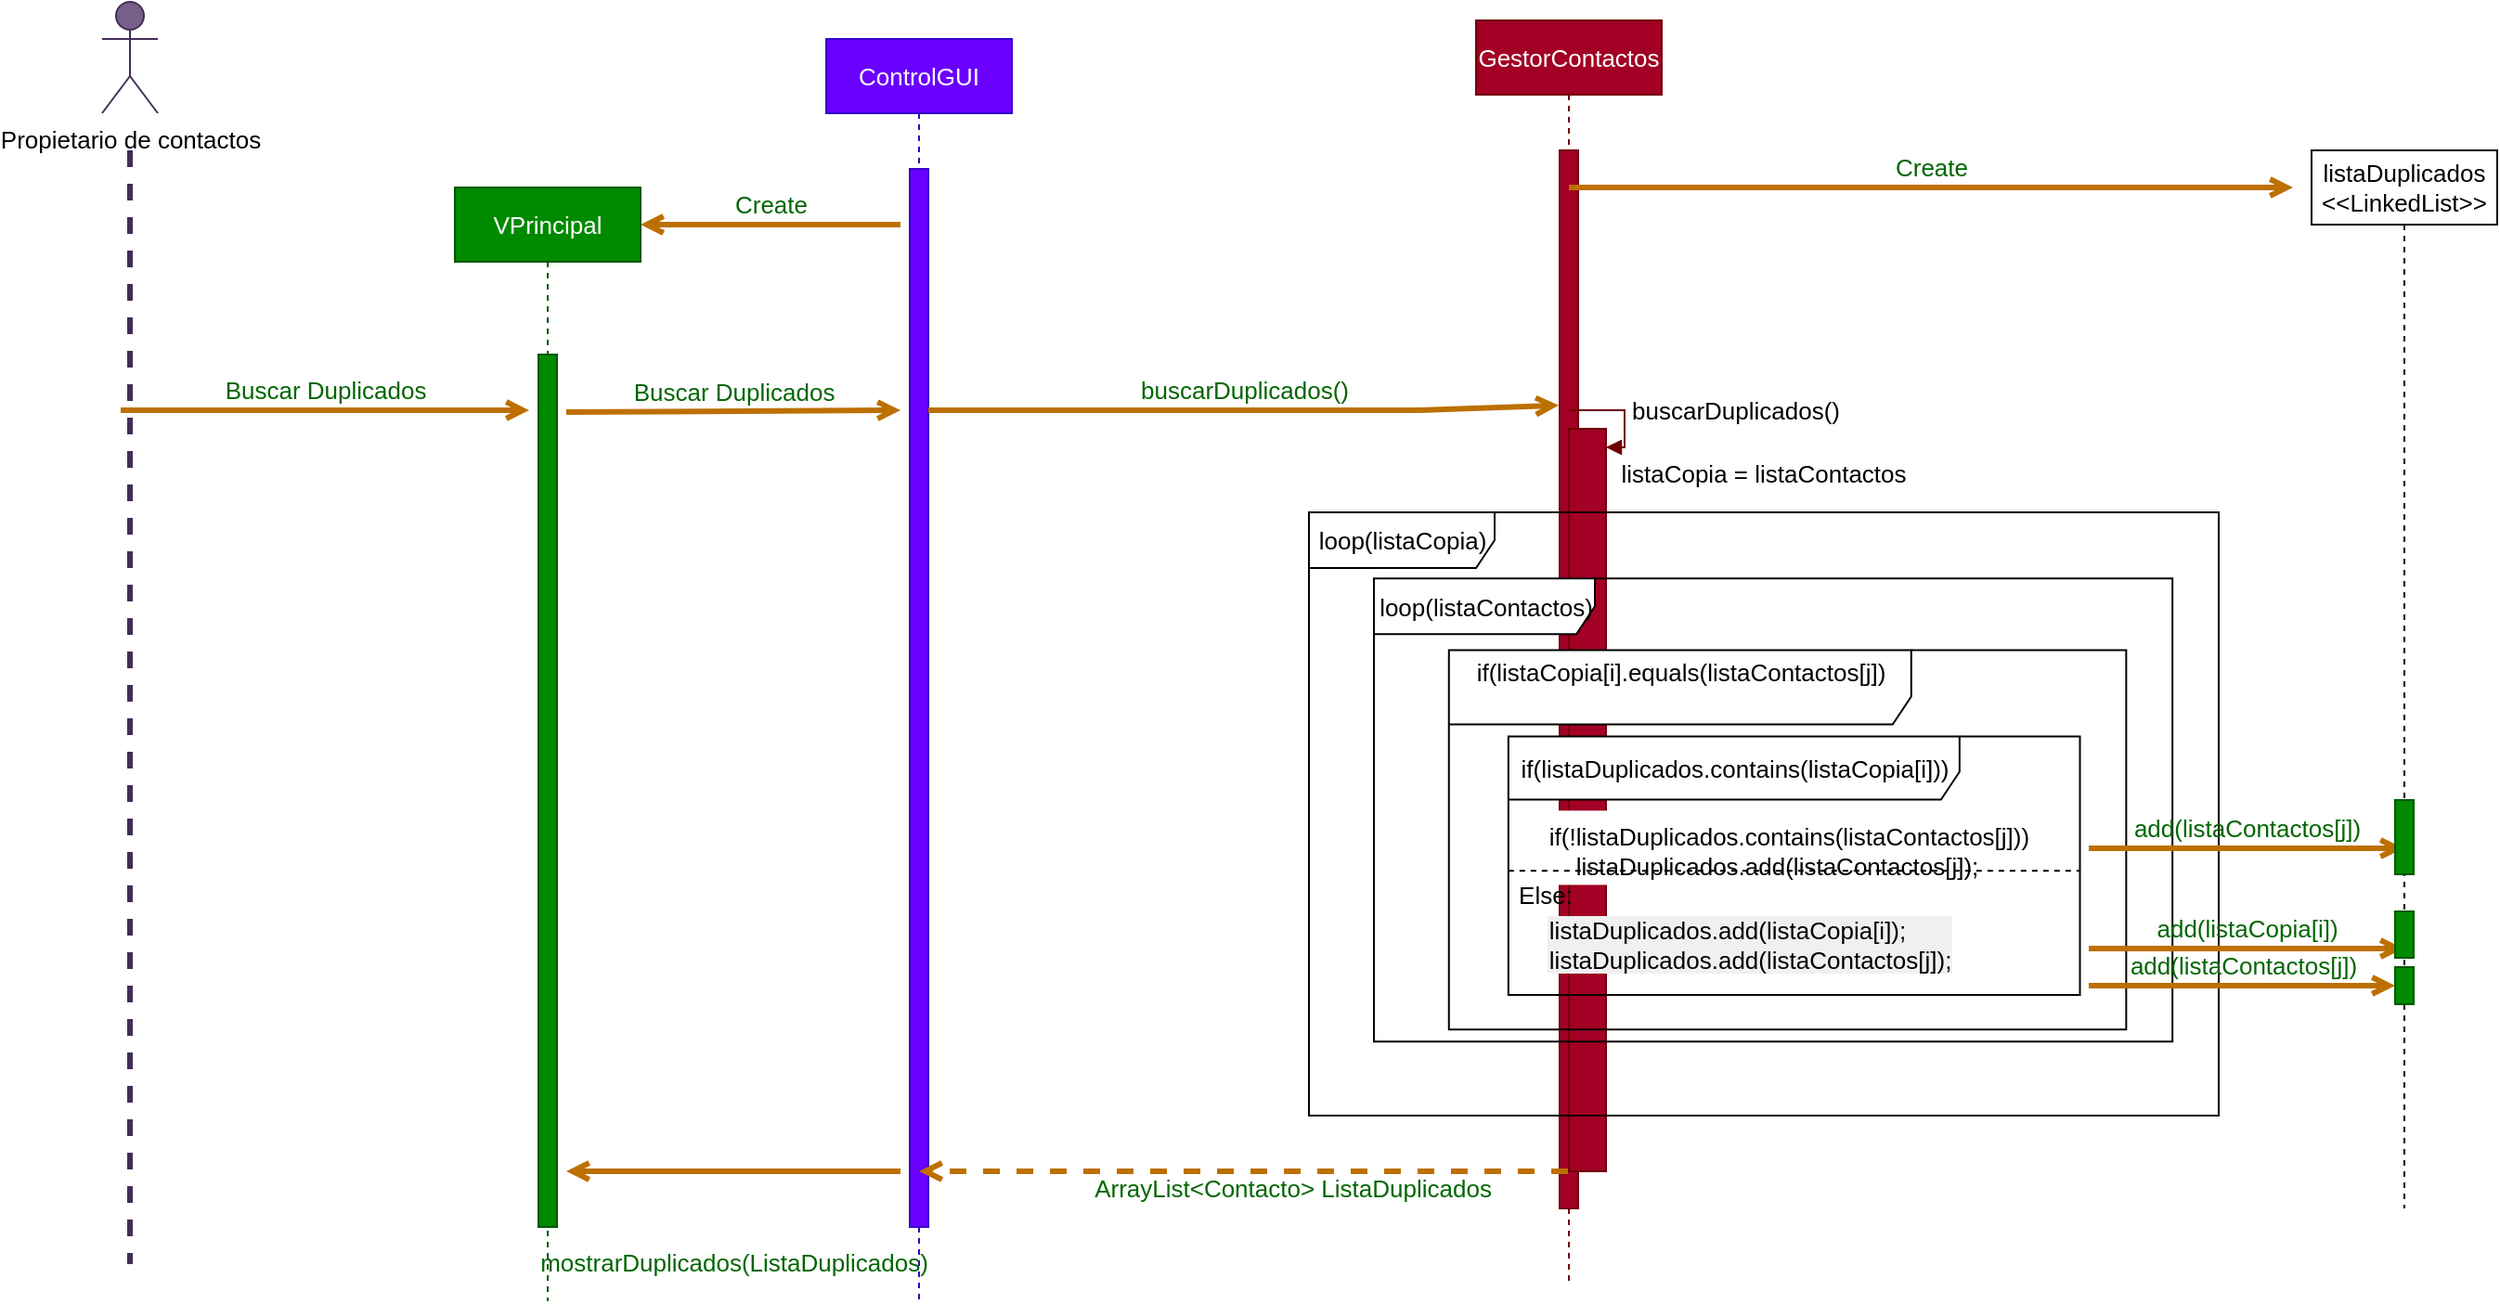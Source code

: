 <mxfile>
    <diagram id="LKaKQfK8-kJvVLxzSaqW" name="Página-1">
        <mxGraphModel dx="1165" dy="-524" grid="1" gridSize="10" guides="1" tooltips="1" connect="1" arrows="1" fold="1" page="1" pageScale="1" pageWidth="1600" pageHeight="1200" background="#ffffff" math="0" shadow="0">
            <root>
                <mxCell id="0"/>
                <mxCell id="1" parent="0"/>
                <mxCell id="111" value="Propietario de contactos" style="shape=umlActor;verticalLabelPosition=bottom;verticalAlign=top;html=1;fillColor=#76608a;strokeColor=#432D57;fontColor=#000000;fontSize=13;" parent="1" vertex="1">
                    <mxGeometry x="130" y="1230" width="30" height="60" as="geometry"/>
                </mxCell>
                <mxCell id="112" value="" style="endArrow=none;startArrow=none;endFill=0;startFill=0;endSize=8;html=1;verticalAlign=bottom;labelBackgroundColor=none;strokeWidth=3;fillColor=#76608a;strokeColor=#432D57;dashed=1;fontSize=13;" parent="1" edge="1">
                    <mxGeometry width="160" relative="1" as="geometry">
                        <mxPoint x="145" y="1310" as="sourcePoint"/>
                        <mxPoint x="145" y="1910" as="targetPoint"/>
                    </mxGeometry>
                </mxCell>
                <mxCell id="113" value="VPrincipal" style="shape=umlLifeline;perimeter=lifelinePerimeter;whiteSpace=wrap;html=1;container=1;collapsible=0;recursiveResize=0;outlineConnect=0;fillColor=#008a00;strokeColor=#005700;fontColor=#ffffff;fontSize=13;" parent="1" vertex="1">
                    <mxGeometry x="320" y="1330" width="100" height="600" as="geometry"/>
                </mxCell>
                <mxCell id="114" value="" style="html=1;points=[];perimeter=orthogonalPerimeter;fillColor=#008a00;strokeColor=#005700;fontColor=#ffffff;fontSize=13;" parent="113" vertex="1">
                    <mxGeometry x="45" y="90" width="10" height="470" as="geometry"/>
                </mxCell>
                <mxCell id="115" value="ControlGUI" style="shape=umlLifeline;perimeter=lifelinePerimeter;whiteSpace=wrap;html=1;container=1;collapsible=0;recursiveResize=0;outlineConnect=0;strokeColor=#3700CC;fillColor=#6a00ff;fontColor=#ffffff;fontSize=13;" parent="1" vertex="1">
                    <mxGeometry x="520" y="1250" width="100" height="680" as="geometry"/>
                </mxCell>
                <mxCell id="118" value="" style="html=1;points=[];perimeter=orthogonalPerimeter;fillColor=#6a00ff;strokeColor=#3700CC;fontColor=#ffffff;fontSize=13;" parent="115" vertex="1">
                    <mxGeometry x="45" y="70" width="10" height="570" as="geometry"/>
                </mxCell>
                <mxCell id="119" value="GestorContactos" style="shape=umlLifeline;perimeter=lifelinePerimeter;whiteSpace=wrap;html=1;container=1;collapsible=0;recursiveResize=0;outlineConnect=0;fillColor=#a20025;strokeColor=#6F0000;fontColor=#ffffff;fontSize=13;" parent="1" vertex="1">
                    <mxGeometry x="870" y="1240" width="100" height="680" as="geometry"/>
                </mxCell>
                <mxCell id="120" value="" style="html=1;points=[];perimeter=orthogonalPerimeter;fillColor=#a20025;strokeColor=#6F0000;fontColor=#ffffff;fontSize=13;" parent="119" vertex="1">
                    <mxGeometry x="45" y="70" width="10" height="570" as="geometry"/>
                </mxCell>
                <mxCell id="202" value="Create" style="html=1;verticalAlign=bottom;labelBackgroundColor=none;endArrow=open;endFill=0;fontColor=#006600;strokeWidth=3;fillColor=#f0a30a;strokeColor=#BD7000;fontSize=13;" parent="1" edge="1">
                    <mxGeometry width="160" relative="1" as="geometry">
                        <mxPoint x="560" y="1350" as="sourcePoint"/>
                        <mxPoint x="420" y="1350" as="targetPoint"/>
                    </mxGeometry>
                </mxCell>
                <mxCell id="203" value="Buscar Duplicados" style="html=1;verticalAlign=bottom;labelBackgroundColor=none;endArrow=open;endFill=0;fontColor=#006600;strokeWidth=3;fillColor=#f0a30a;strokeColor=#BD7000;fontSize=13;" parent="1" edge="1">
                    <mxGeometry width="160" relative="1" as="geometry">
                        <mxPoint x="380" y="1451" as="sourcePoint"/>
                        <mxPoint x="560" y="1450" as="targetPoint"/>
                    </mxGeometry>
                </mxCell>
                <mxCell id="204" value="Buscar Duplicados" style="html=1;verticalAlign=bottom;labelBackgroundColor=none;endArrow=open;endFill=0;fontColor=#006600;strokeWidth=3;fillColor=#f0a30a;strokeColor=#BD7000;fontSize=13;" parent="1" edge="1">
                    <mxGeometry width="160" relative="1" as="geometry">
                        <mxPoint x="140" y="1450" as="sourcePoint"/>
                        <mxPoint x="360" y="1450" as="targetPoint"/>
                    </mxGeometry>
                </mxCell>
                <mxCell id="206" value="mostrarDuplicados(ListaDuplicados)" style="html=1;verticalAlign=bottom;labelBackgroundColor=none;endArrow=open;endFill=0;fontColor=#006600;strokeWidth=3;fillColor=#f0a30a;strokeColor=#BD7000;fontSize=13;" parent="1" edge="1">
                    <mxGeometry y="60" width="160" relative="1" as="geometry">
                        <mxPoint x="560" y="1860" as="sourcePoint"/>
                        <mxPoint x="380" y="1860" as="targetPoint"/>
                        <Array as="points"/>
                        <mxPoint as="offset"/>
                    </mxGeometry>
                </mxCell>
                <mxCell id="214" value="buscarDuplicados()" style="html=1;verticalAlign=bottom;labelBackgroundColor=none;endArrow=open;endFill=0;fontColor=#006600;strokeWidth=3;fillColor=#f0a30a;strokeColor=#BD7000;fontSize=13;entryX=-0.044;entryY=0.241;entryDx=0;entryDy=0;entryPerimeter=0;" parent="1" source="118" target="120" edge="1">
                    <mxGeometry width="160" relative="1" as="geometry">
                        <mxPoint x="680.22" y="1440.0" as="sourcePoint"/>
                        <mxPoint x="915" y="1447" as="targetPoint"/>
                        <Array as="points">
                            <mxPoint x="840" y="1450"/>
                        </Array>
                    </mxGeometry>
                </mxCell>
                <mxCell id="217" value="ArrayList&amp;lt;Contacto&amp;gt; ListaDuplicados" style="html=1;verticalAlign=bottom;labelBackgroundColor=none;endArrow=open;endFill=0;fontColor=#006600;strokeWidth=3;fillColor=#f0a30a;strokeColor=#BD7000;dashed=1;fontSize=13;" parent="1" source="119" target="115" edge="1">
                    <mxGeometry x="-0.146" y="20" width="160" relative="1" as="geometry">
                        <mxPoint x="1299.2" y="1615.54" as="sourcePoint"/>
                        <mxPoint x="710" y="1852" as="targetPoint"/>
                        <mxPoint as="offset"/>
                        <Array as="points">
                            <mxPoint x="690" y="1860"/>
                        </Array>
                    </mxGeometry>
                </mxCell>
                <mxCell id="222" value="listaCopia = listaContactos" style="text;align=center;fontColor=#000000;fontSize=13;" parent="1" vertex="1">
                    <mxGeometry x="975" y="1470" width="100" height="20" as="geometry"/>
                </mxCell>
                <mxCell id="215" value="" style="html=1;points=[];perimeter=orthogonalPerimeter;fillColor=#a20025;strokeColor=#6F0000;shadow=0;fontColor=#ffffff;labelBackgroundColor=#ffffff;fontSize=13;" parent="1" vertex="1">
                    <mxGeometry x="920" y="1460" width="20" height="400" as="geometry"/>
                </mxCell>
                <mxCell id="216" value="buscarDuplicados()" style="edgeStyle=orthogonalEdgeStyle;html=1;align=left;spacingLeft=2;endArrow=block;rounded=0;entryX=1;entryY=0;fillColor=#a20025;strokeColor=#6F0000;shadow=0;fontColor=#000000;labelBackgroundColor=#ffffff;fontSize=13;" parent="1" edge="1">
                    <mxGeometry relative="1" as="geometry">
                        <mxPoint x="920" y="1450" as="sourcePoint"/>
                        <Array as="points">
                            <mxPoint x="950" y="1450"/>
                        </Array>
                        <mxPoint x="940" y="1470" as="targetPoint"/>
                    </mxGeometry>
                </mxCell>
                <mxCell id="218" value="loop(listaCopia)" style="shape=umlFrame;tabPosition=left;html=1;boundedLbl=1;labelInHeader=1;width=100;height=30;perimeterSpacing=1;strokeColor=#000000;fontSize=13;" vertex="1" parent="1">
                    <mxGeometry x="780" y="1505" width="490" height="325" as="geometry"/>
                </mxCell>
                <mxCell id="220" value="loop(listaContactos)" style="shape=umlFrame;tabPosition=left;html=1;boundedLbl=1;labelInHeader=1;width=119;height=30;strokeColor=#000000;fontSize=13;" vertex="1" parent="218">
                    <mxGeometry x="34.998" y="35.648" width="430.087" height="249.516" as="geometry"/>
                </mxCell>
                <mxCell id="234" value="if(listaCopia[i].equals(listaContactos[j])&lt;div style=&quot;padding: 0px; margin: 0px; font-size: 13px;&quot;&gt;&lt;br style=&quot;padding: 0px; margin: 0px; font-size: 13px;&quot;&gt;&lt;/div&gt;" style="shape=umlFrame;tabPosition=left;html=1;boundedLbl=1;labelInHeader=1;width=249;height=40;fontColor=#000000;fillColor=#FFFFFF;strokeColor=#000000;fontSize=13;" vertex="1" parent="218">
                    <mxGeometry x="75.385" y="74.286" width="364.784" height="204.286" as="geometry"/>
                </mxCell>
                <mxCell id="230" value="if(listaDuplicados.contains(listaCopia[i]))" style="shape=umlFrame;tabWidth=110;tabHeight=30;tabPosition=left;html=1;boundedLbl=1;labelInHeader=1;width=243;height=34;strokeColor=#000000;fillColor=#FFFFFF;fontColor=#000000;fontSize=13;" vertex="1" parent="218">
                    <mxGeometry x="107.426" y="120.714" width="307.828" height="139.286" as="geometry"/>
                </mxCell>
                <mxCell id="231" value="if(!listaDuplicados.contains(listaContactos[j]))&#10;    listaDuplicados.add(listaContactos[j]);" style="text;fillColor=#FFFFFF;fontColor=#000000;fontSize=13;" vertex="1" parent="230">
                    <mxGeometry width="250" height="40" relative="1" as="geometry">
                        <mxPoint x="20" y="40" as="offset"/>
                    </mxGeometry>
                </mxCell>
                <mxCell id="232" value="listaDuplicados.add(listaCopia[i]);&#10;listaDuplicados.add(listaContactos[j]);" style="line;strokeWidth=1;dashed=1;labelPosition=center;verticalLabelPosition=bottom;align=left;verticalAlign=top;spacingLeft=20;spacingTop=15;fillColor=#FFFFFF;fontColor=#000000;labelBackgroundColor=#F0F0F0;fontSize=13;" vertex="1" parent="230">
                    <mxGeometry y="69.643" width="307.828" height="5.571" as="geometry"/>
                </mxCell>
                <mxCell id="239" value="Else:" style="text;html=1;align=center;verticalAlign=middle;resizable=0;points=[];autosize=1;strokeColor=none;fontColor=#000000;fontSize=13;" vertex="1" parent="230">
                    <mxGeometry x="-0.001" y="75.213" width="40" height="20" as="geometry"/>
                </mxCell>
                <mxCell id="236" value="listaDuplicados&lt;br style=&quot;font-size: 13px;&quot;&gt;&amp;lt;&amp;lt;LinkedList&amp;gt;&amp;gt;" style="shape=umlLifeline;perimeter=lifelinePerimeter;whiteSpace=wrap;html=1;container=1;collapsible=0;recursiveResize=0;outlineConnect=0;fontColor=#000000;strokeColor=#000000;fillColor=#FFFFFF;fontSize=13;" vertex="1" parent="1">
                    <mxGeometry x="1320" y="1310" width="100" height="570" as="geometry"/>
                </mxCell>
                <mxCell id="246" value="" style="html=1;points=[];perimeter=orthogonalPerimeter;fillColor=#008a00;strokeColor=#005700;shadow=0;fontColor=#ffffff;labelBackgroundColor=#ffffff;fontSize=13;" vertex="1" parent="236">
                    <mxGeometry x="45" y="440" width="10" height="20" as="geometry"/>
                </mxCell>
                <mxCell id="238" value="Create" style="html=1;verticalAlign=bottom;labelBackgroundColor=none;endArrow=open;endFill=0;fontColor=#006600;strokeWidth=3;fillColor=#f0a30a;strokeColor=#BD7000;fontSize=13;" edge="1" parent="1" source="119">
                    <mxGeometry width="160" relative="1" as="geometry">
                        <mxPoint x="1175" y="1350" as="sourcePoint"/>
                        <mxPoint x="1310" y="1330" as="targetPoint"/>
                    </mxGeometry>
                </mxCell>
                <mxCell id="241" value="add(listaContactos[j])" style="html=1;verticalAlign=bottom;labelBackgroundColor=none;endArrow=open;endFill=0;fontColor=#006600;strokeWidth=3;fillColor=#f0a30a;strokeColor=#BD7000;fontSize=13;" edge="1" parent="1" target="236">
                    <mxGeometry width="160" relative="1" as="geometry">
                        <mxPoint x="1200" y="1686" as="sourcePoint"/>
                        <mxPoint x="1360" y="1693" as="targetPoint"/>
                    </mxGeometry>
                </mxCell>
                <mxCell id="242" value="" style="html=1;points=[];perimeter=orthogonalPerimeter;fillColor=#008a00;strokeColor=#005700;shadow=0;fontColor=#ffffff;labelBackgroundColor=#ffffff;fontSize=13;" vertex="1" parent="1">
                    <mxGeometry x="1365" y="1660" width="10" height="40" as="geometry"/>
                </mxCell>
                <mxCell id="243" value="add(listaCopia[i])" style="html=1;verticalAlign=bottom;labelBackgroundColor=none;endArrow=open;endFill=0;fontColor=#006600;strokeWidth=3;fillColor=#f0a30a;strokeColor=#BD7000;fontSize=13;" edge="1" parent="1" target="236">
                    <mxGeometry width="160" relative="1" as="geometry">
                        <mxPoint x="1200" y="1740" as="sourcePoint"/>
                        <mxPoint x="1360" y="1750" as="targetPoint"/>
                        <Array as="points">
                            <mxPoint x="1320" y="1740"/>
                        </Array>
                    </mxGeometry>
                </mxCell>
                <mxCell id="244" value="" style="html=1;points=[];perimeter=orthogonalPerimeter;fillColor=#008a00;strokeColor=#005700;shadow=0;fontColor=#ffffff;labelBackgroundColor=#ffffff;fontSize=13;" vertex="1" parent="1">
                    <mxGeometry x="1365" y="1720" width="10" height="25" as="geometry"/>
                </mxCell>
                <mxCell id="249" value="add(listaContactos[j])" style="html=1;verticalAlign=bottom;labelBackgroundColor=none;endArrow=open;endFill=0;fontColor=#006600;strokeWidth=3;fillColor=#f0a30a;strokeColor=#BD7000;fontSize=13;" edge="1" parent="1">
                    <mxGeometry width="160" relative="1" as="geometry">
                        <mxPoint x="1200" y="1760" as="sourcePoint"/>
                        <mxPoint x="1365" y="1760" as="targetPoint"/>
                    </mxGeometry>
                </mxCell>
            </root>
        </mxGraphModel>
    </diagram>
</mxfile>